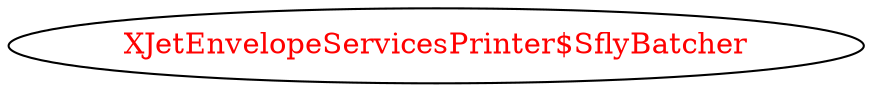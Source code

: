 digraph dependencyGraph {
 concentrate=true;
 ranksep="2.0";
 rankdir="LR"; 
 splines="ortho";
"XJetEnvelopeServicesPrinter$SflyBatcher" [fontcolor="red"];
}